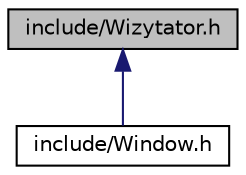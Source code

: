digraph "include/Wizytator.h"
{
 // LATEX_PDF_SIZE
  edge [fontname="Helvetica",fontsize="10",labelfontname="Helvetica",labelfontsize="10"];
  node [fontname="Helvetica",fontsize="10",shape=record];
  Node1 [label="include/Wizytator.h",height=0.2,width=0.4,color="black", fillcolor="grey75", style="filled", fontcolor="black",tooltip="Plik zawierajacy strukture reprezentujaca wizytatora."];
  Node1 -> Node2 [dir="back",color="midnightblue",fontsize="10",style="solid"];
  Node2 [label="include/Window.h",height=0.2,width=0.4,color="black", fillcolor="white", style="filled",URL="$Window_8h.html",tooltip="Plik zawierajacy klase reprezentujaca okno kontekstowe oraz cala logike stojaca za wyswietlanymi tres..."];
}
